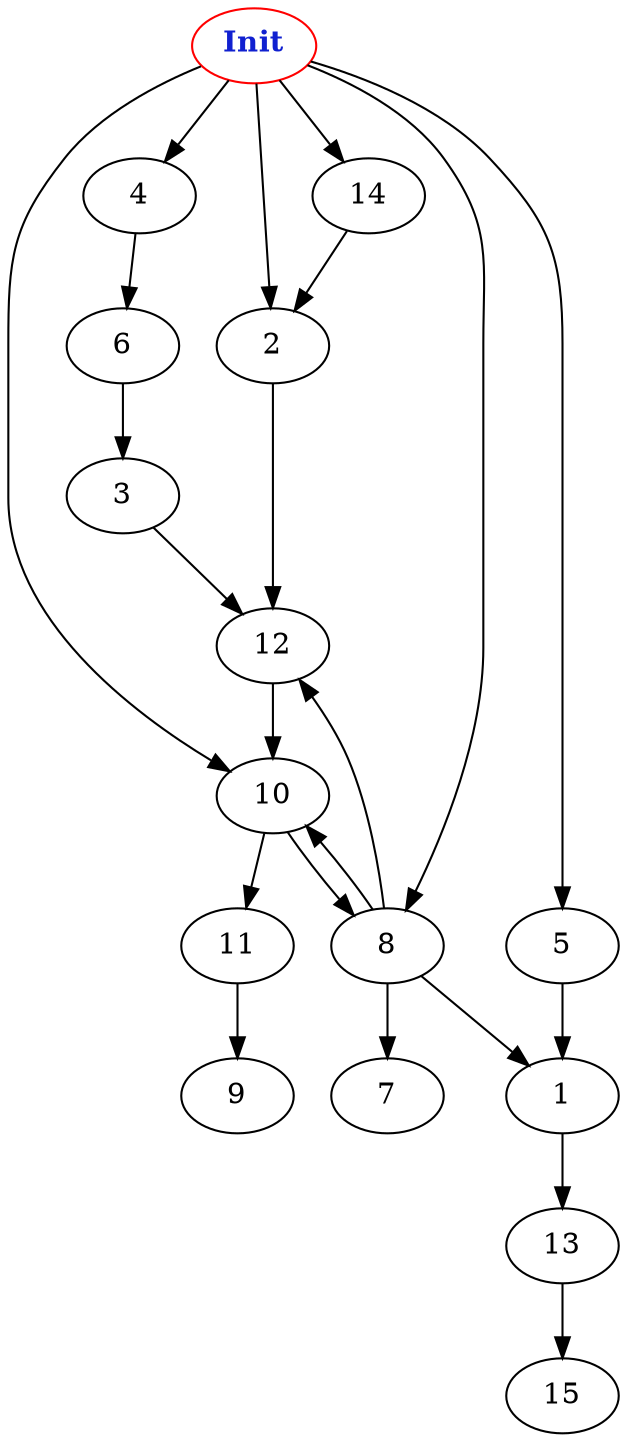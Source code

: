 digraph "Net Graph with 16 nodes" {
edge ["class"="link-class"]
"0" ["color"="red","label"=<<b>Init</b>>,"fontcolor"="#1020d0"]
"0" -> "2" ["weight"="8.0"]
"0" -> "4" ["weight"="2.0"]
"0" -> "8" ["weight"="2.0"]
"0" -> "10" ["weight"="1.0"]
"0" -> "14" ["weight"="4.0"]
"0" -> "5" ["weight"="2.0"]
"2" -> "12" ["weight"="8.0"]
"4" -> "6" ["weight"="1.0"]
"8" -> "12" ["weight"="8.0"]
"8" -> "7" ["weight"="8.0"]
"8" -> "10" ["weight"="9.0"]
"8" -> "1" ["weight"="1.0"]
"10" -> "8" ["weight"="1.0"]
"10" -> "11" ["weight"="7.0"]
"14" -> "2" ["weight"="3.0"]
"5" -> "1" ["weight"="4.0"]
"1" -> "13" ["weight"="2.0"]
"13" -> "15" ["weight"="7.0"]
"12" -> "10" ["weight"="9.0"]
"11" -> "9" ["weight"="6.0"]
"6" -> "3" ["weight"="2.0"]
"3" -> "12" ["weight"="1.0"]
}